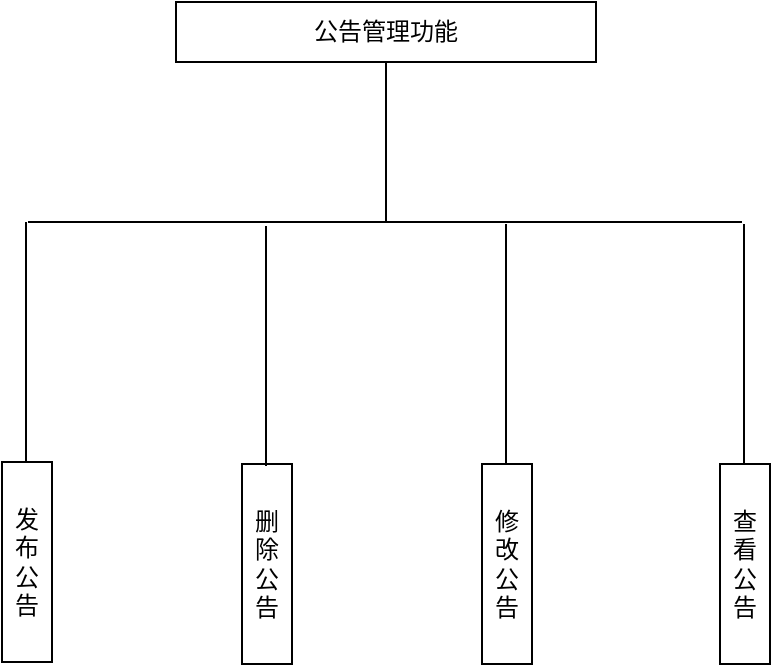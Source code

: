 <mxfile version="21.8.2" type="github">
  <diagram name="第 1 页" id="YeSX9-g7Z1W7M2vIz-MN">
    <mxGraphModel dx="1562" dy="830" grid="1" gridSize="10" guides="1" tooltips="1" connect="1" arrows="1" fold="1" page="1" pageScale="1" pageWidth="827" pageHeight="1169" math="0" shadow="0">
      <root>
        <mxCell id="0" />
        <mxCell id="1" parent="0" />
        <mxCell id="Sy3ojAUDl1MLAGQCmZeS-1" value="&lt;font face=&quot;宋体&quot;&gt;公告管理功能&lt;/font&gt;" style="rounded=0;whiteSpace=wrap;html=1;" vertex="1" parent="1">
          <mxGeometry x="197" y="90" width="210" height="30" as="geometry" />
        </mxCell>
        <mxCell id="Sy3ojAUDl1MLAGQCmZeS-2" value="" style="endArrow=none;html=1;rounded=0;entryX=0.5;entryY=1;entryDx=0;entryDy=0;" edge="1" parent="1" target="Sy3ojAUDl1MLAGQCmZeS-1">
          <mxGeometry width="50" height="50" relative="1" as="geometry">
            <mxPoint x="302" y="200" as="sourcePoint" />
            <mxPoint x="162" y="370" as="targetPoint" />
          </mxGeometry>
        </mxCell>
        <mxCell id="Sy3ojAUDl1MLAGQCmZeS-3" value="&lt;font face=&quot;宋体&quot;&gt;删除公告&lt;/font&gt;" style="rounded=0;whiteSpace=wrap;html=1;" vertex="1" parent="1">
          <mxGeometry x="230" y="321" width="25" height="100" as="geometry" />
        </mxCell>
        <mxCell id="Sy3ojAUDl1MLAGQCmZeS-4" value="" style="endArrow=none;html=1;rounded=0;" edge="1" parent="1">
          <mxGeometry width="50" height="50" relative="1" as="geometry">
            <mxPoint x="123" y="200" as="sourcePoint" />
            <mxPoint x="480" y="200" as="targetPoint" />
          </mxGeometry>
        </mxCell>
        <mxCell id="Sy3ojAUDl1MLAGQCmZeS-5" value="&lt;font face=&quot;宋体&quot;&gt;发布公告&lt;/font&gt;" style="rounded=0;whiteSpace=wrap;html=1;" vertex="1" parent="1">
          <mxGeometry x="110" y="320" width="25" height="100" as="geometry" />
        </mxCell>
        <mxCell id="Sy3ojAUDl1MLAGQCmZeS-6" value="" style="endArrow=none;html=1;rounded=0;" edge="1" parent="1">
          <mxGeometry width="50" height="50" relative="1" as="geometry">
            <mxPoint x="122" y="320" as="sourcePoint" />
            <mxPoint x="122" y="200" as="targetPoint" />
          </mxGeometry>
        </mxCell>
        <mxCell id="Sy3ojAUDl1MLAGQCmZeS-7" value="&lt;font face=&quot;宋体&quot;&gt;修改公告&lt;/font&gt;" style="rounded=0;whiteSpace=wrap;html=1;" vertex="1" parent="1">
          <mxGeometry x="350" y="321" width="25" height="100" as="geometry" />
        </mxCell>
        <mxCell id="Sy3ojAUDl1MLAGQCmZeS-8" value="" style="endArrow=none;html=1;rounded=0;" edge="1" parent="1">
          <mxGeometry width="50" height="50" relative="1" as="geometry">
            <mxPoint x="362" y="321" as="sourcePoint" />
            <mxPoint x="362" y="201" as="targetPoint" />
          </mxGeometry>
        </mxCell>
        <mxCell id="Sy3ojAUDl1MLAGQCmZeS-9" value="&lt;font face=&quot;宋体&quot;&gt;查看公告&lt;/font&gt;" style="rounded=0;whiteSpace=wrap;html=1;" vertex="1" parent="1">
          <mxGeometry x="469" y="321" width="25" height="100" as="geometry" />
        </mxCell>
        <mxCell id="Sy3ojAUDl1MLAGQCmZeS-10" value="" style="endArrow=none;html=1;rounded=0;" edge="1" parent="1">
          <mxGeometry width="50" height="50" relative="1" as="geometry">
            <mxPoint x="481" y="321" as="sourcePoint" />
            <mxPoint x="481" y="201" as="targetPoint" />
          </mxGeometry>
        </mxCell>
        <mxCell id="Sy3ojAUDl1MLAGQCmZeS-11" value="" style="endArrow=none;html=1;rounded=0;" edge="1" parent="1">
          <mxGeometry width="50" height="50" relative="1" as="geometry">
            <mxPoint x="242" y="322" as="sourcePoint" />
            <mxPoint x="242" y="202" as="targetPoint" />
          </mxGeometry>
        </mxCell>
      </root>
    </mxGraphModel>
  </diagram>
</mxfile>
